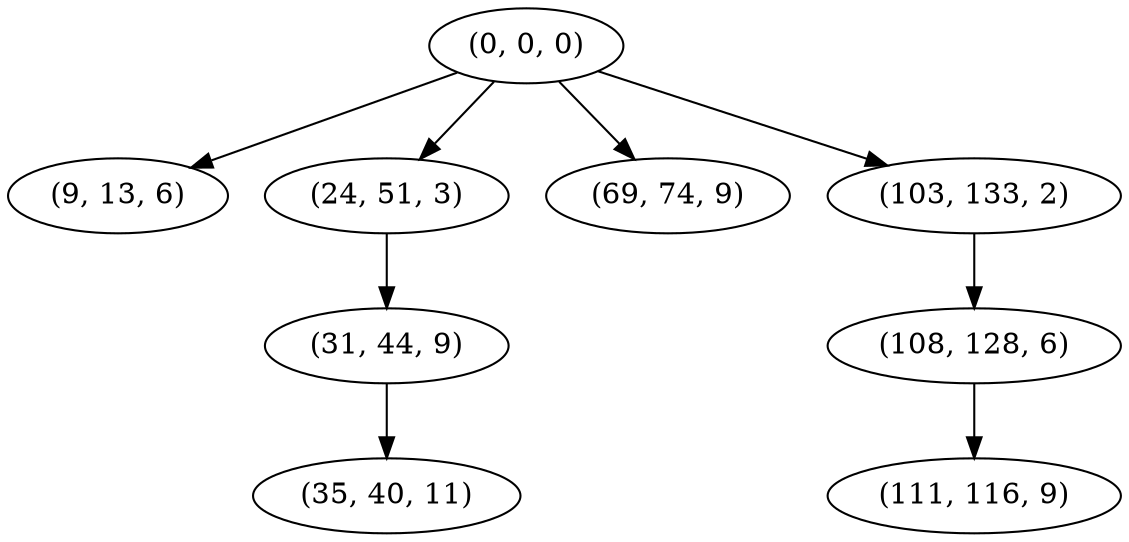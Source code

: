 digraph tree {
    "(0, 0, 0)";
    "(9, 13, 6)";
    "(24, 51, 3)";
    "(31, 44, 9)";
    "(35, 40, 11)";
    "(69, 74, 9)";
    "(103, 133, 2)";
    "(108, 128, 6)";
    "(111, 116, 9)";
    "(0, 0, 0)" -> "(9, 13, 6)";
    "(0, 0, 0)" -> "(24, 51, 3)";
    "(0, 0, 0)" -> "(69, 74, 9)";
    "(0, 0, 0)" -> "(103, 133, 2)";
    "(24, 51, 3)" -> "(31, 44, 9)";
    "(31, 44, 9)" -> "(35, 40, 11)";
    "(103, 133, 2)" -> "(108, 128, 6)";
    "(108, 128, 6)" -> "(111, 116, 9)";
}
